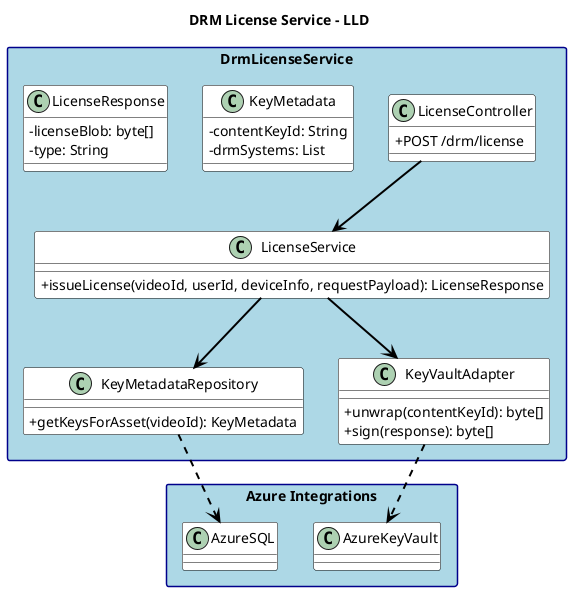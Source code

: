 @startuml
title DRM License Service - LLD

skinparam shadowing false
skinparam packageStyle rectangle
skinparam classAttributeIconSize 0
skinparam fontName "Helvetica"
skinparam titleFontName "Helvetica"
skinparam legendFontName "Helvetica"
skinparam noteFontName "Helvetica"
skinparam backgroundColor white
skinparam packageBackgroundColor lightblue
skinparam packageBorderColor darkblue
skinparam classBackgroundColor white
skinparam classBorderColor black
skinparam interfaceBackgroundColor lightgreen
skinparam interfaceBorderColor black
skinparam enumBackgroundColor lightyellow
skinparam enumBorderColor black
skinparam arrowColor black
skinparam arrowThickness 2


package "DrmLicenseService" {
class LicenseController {
+POST /drm/license
}

class LicenseService {
+issueLicense(videoId, userId, deviceInfo, requestPayload): LicenseResponse
}

class KeyMetadataRepository {
+getKeysForAsset(videoId): KeyMetadata
}

class KeyVaultAdapter {
+unwrap(contentKeyId): byte[]
+sign(response): byte[]
}

class KeyMetadata {
-contentKeyId: String
-drmSystems: List
}

class LicenseResponse {
-licenseBlob: byte[]
-type: String
}
}

package "Azure Integrations" {
class AzureSQL
class AzureKeyVault
}

LicenseController --> LicenseService
LicenseService --> KeyMetadataRepository
LicenseService --> KeyVaultAdapter
KeyMetadataRepository ..> AzureSQL
KeyVaultAdapter ..> AzureKeyVault

@enduml
